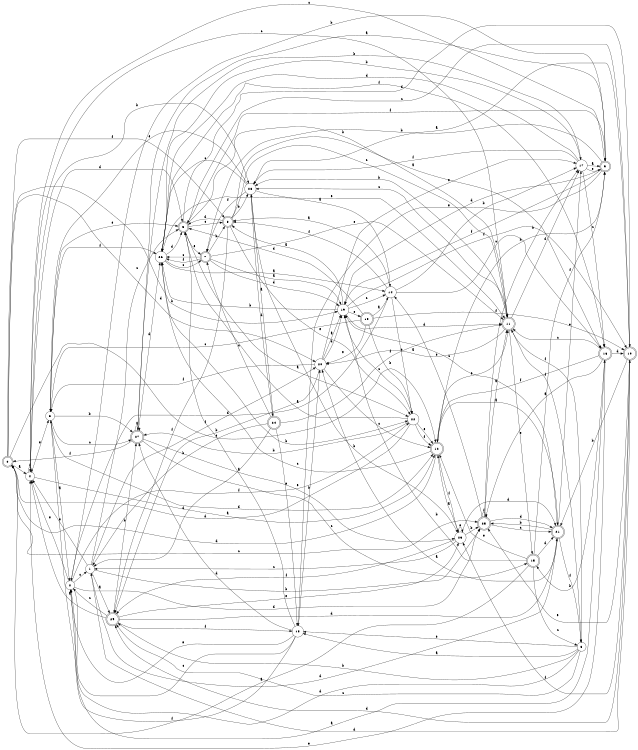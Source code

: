 digraph n24_5 {
__start0 [label="" shape="none"];

rankdir=LR;
size="8,5";

s0 [style="rounded,filled", color="black", fillcolor="white" shape="doublecircle", label="0"];
s1 [style="filled", color="black", fillcolor="white" shape="circle", label="1"];
s2 [style="filled", color="black", fillcolor="white" shape="circle", label="2"];
s3 [style="filled", color="black", fillcolor="white" shape="circle", label="3"];
s4 [style="filled", color="black", fillcolor="white" shape="circle", label="4"];
s5 [style="rounded,filled", color="black", fillcolor="white" shape="doublecircle", label="5"];
s6 [style="filled", color="black", fillcolor="white" shape="circle", label="6"];
s7 [style="rounded,filled", color="black", fillcolor="white" shape="doublecircle", label="7"];
s8 [style="rounded,filled", color="black", fillcolor="white" shape="doublecircle", label="8"];
s9 [style="rounded,filled", color="black", fillcolor="white" shape="doublecircle", label="9"];
s10 [style="rounded,filled", color="black", fillcolor="white" shape="doublecircle", label="10"];
s11 [style="rounded,filled", color="black", fillcolor="white" shape="doublecircle", label="11"];
s12 [style="rounded,filled", color="black", fillcolor="white" shape="doublecircle", label="12"];
s13 [style="rounded,filled", color="black", fillcolor="white" shape="doublecircle", label="13"];
s14 [style="filled", color="black", fillcolor="white" shape="circle", label="14"];
s15 [style="rounded,filled", color="black", fillcolor="white" shape="doublecircle", label="15"];
s16 [style="rounded,filled", color="black", fillcolor="white" shape="doublecircle", label="16"];
s17 [style="filled", color="black", fillcolor="white" shape="circle", label="17"];
s18 [style="filled", color="black", fillcolor="white" shape="circle", label="18"];
s19 [style="filled", color="black", fillcolor="white" shape="circle", label="19"];
s20 [style="filled", color="black", fillcolor="white" shape="circle", label="20"];
s21 [style="rounded,filled", color="black", fillcolor="white" shape="doublecircle", label="21"];
s22 [style="filled", color="black", fillcolor="white" shape="circle", label="22"];
s23 [style="filled", color="black", fillcolor="white" shape="circle", label="23"];
s24 [style="rounded,filled", color="black", fillcolor="white" shape="doublecircle", label="24"];
s25 [style="rounded,filled", color="black", fillcolor="white" shape="doublecircle", label="25"];
s26 [style="filled", color="black", fillcolor="white" shape="circle", label="26"];
s27 [style="rounded,filled", color="black", fillcolor="white" shape="doublecircle", label="27"];
s28 [style="filled", color="black", fillcolor="white" shape="circle", label="28"];
s29 [style="rounded,filled", color="black", fillcolor="white" shape="doublecircle", label="29"];
s0 -> s4 [label="a"];
s0 -> s19 [label="b"];
s0 -> s25 [label="c"];
s0 -> s20 [label="d"];
s0 -> s12 [label="e"];
s0 -> s8 [label="f"];
s1 -> s29 [label="a"];
s1 -> s25 [label="b"];
s1 -> s5 [label="c"];
s1 -> s10 [label="d"];
s1 -> s4 [label="e"];
s1 -> s20 [label="f"];
s2 -> s16 [label="a"];
s2 -> s9 [label="b"];
s2 -> s1 [label="c"];
s2 -> s25 [label="d"];
s2 -> s4 [label="e"];
s2 -> s22 [label="f"];
s3 -> s2 [label="a"];
s3 -> s27 [label="b"];
s3 -> s27 [label="c"];
s3 -> s12 [label="d"];
s3 -> s5 [label="e"];
s3 -> s26 [label="f"];
s4 -> s12 [label="a"];
s4 -> s28 [label="b"];
s4 -> s11 [label="c"];
s4 -> s5 [label="d"];
s4 -> s3 [label="e"];
s4 -> s4 [label="f"];
s5 -> s22 [label="a"];
s5 -> s11 [label="b"];
s5 -> s8 [label="c"];
s5 -> s10 [label="d"];
s5 -> s7 [label="e"];
s5 -> s9 [label="f"];
s6 -> s18 [label="a"];
s6 -> s29 [label="b"];
s6 -> s29 [label="c"];
s6 -> s2 [label="d"];
s6 -> s18 [label="e"];
s6 -> s11 [label="f"];
s7 -> s19 [label="a"];
s7 -> s8 [label="b"];
s7 -> s26 [label="c"];
s7 -> s19 [label="d"];
s7 -> s11 [label="e"];
s7 -> s26 [label="f"];
s8 -> s16 [label="a"];
s8 -> s28 [label="b"];
s8 -> s11 [label="c"];
s8 -> s5 [label="d"];
s8 -> s22 [label="e"];
s8 -> s29 [label="f"];
s9 -> s27 [label="a"];
s9 -> s7 [label="b"];
s9 -> s4 [label="c"];
s9 -> s19 [label="d"];
s9 -> s18 [label="e"];
s9 -> s19 [label="f"];
s10 -> s28 [label="a"];
s10 -> s21 [label="b"];
s10 -> s5 [label="c"];
s10 -> s29 [label="d"];
s10 -> s25 [label="e"];
s10 -> s23 [label="f"];
s11 -> s20 [label="a"];
s11 -> s28 [label="b"];
s11 -> s28 [label="c"];
s11 -> s17 [label="d"];
s11 -> s15 [label="e"];
s11 -> s6 [label="f"];
s12 -> s21 [label="a"];
s12 -> s9 [label="b"];
s12 -> s26 [label="c"];
s12 -> s0 [label="d"];
s12 -> s11 [label="e"];
s12 -> s23 [label="f"];
s13 -> s14 [label="a"];
s13 -> s22 [label="b"];
s13 -> s3 [label="c"];
s13 -> s5 [label="d"];
s13 -> s20 [label="e"];
s13 -> s10 [label="f"];
s14 -> s8 [label="a"];
s14 -> s17 [label="b"];
s14 -> s16 [label="c"];
s14 -> s2 [label="d"];
s14 -> s22 [label="e"];
s14 -> s8 [label="f"];
s15 -> s0 [label="a"];
s15 -> s19 [label="b"];
s15 -> s6 [label="c"];
s15 -> s21 [label="d"];
s15 -> s12 [label="e"];
s15 -> s9 [label="f"];
s16 -> s25 [label="a"];
s16 -> s15 [label="b"];
s16 -> s11 [label="c"];
s16 -> s10 [label="d"];
s16 -> s4 [label="e"];
s16 -> s12 [label="f"];
s17 -> s9 [label="a"];
s17 -> s26 [label="b"];
s17 -> s16 [label="c"];
s17 -> s26 [label="d"];
s17 -> s9 [label="e"];
s17 -> s28 [label="f"];
s18 -> s5 [label="a"];
s18 -> s20 [label="b"];
s18 -> s2 [label="c"];
s18 -> s27 [label="d"];
s18 -> s2 [label="e"];
s18 -> s3 [label="f"];
s19 -> s8 [label="a"];
s19 -> s26 [label="b"];
s19 -> s14 [label="c"];
s19 -> s11 [label="d"];
s19 -> s13 [label="e"];
s19 -> s10 [label="f"];
s20 -> s19 [label="a"];
s20 -> s29 [label="b"];
s20 -> s12 [label="c"];
s20 -> s19 [label="d"];
s20 -> s17 [label="e"];
s20 -> s3 [label="f"];
s21 -> s20 [label="a"];
s21 -> s25 [label="b"];
s21 -> s19 [label="c"];
s21 -> s1 [label="d"];
s21 -> s17 [label="e"];
s21 -> s6 [label="f"];
s22 -> s5 [label="a"];
s22 -> s27 [label="b"];
s22 -> s19 [label="c"];
s22 -> s0 [label="d"];
s22 -> s12 [label="e"];
s22 -> s12 [label="f"];
s23 -> s12 [label="a"];
s23 -> s25 [label="b"];
s23 -> s1 [label="c"];
s23 -> s21 [label="d"];
s23 -> s23 [label="e"];
s23 -> s29 [label="f"];
s24 -> s28 [label="a"];
s24 -> s1 [label="b"];
s24 -> s7 [label="c"];
s24 -> s1 [label="d"];
s24 -> s18 [label="e"];
s24 -> s11 [label="f"];
s25 -> s11 [label="a"];
s25 -> s17 [label="b"];
s25 -> s21 [label="c"];
s25 -> s21 [label="d"];
s25 -> s14 [label="e"];
s25 -> s25 [label="f"];
s26 -> s14 [label="a"];
s26 -> s22 [label="b"];
s26 -> s7 [label="c"];
s26 -> s5 [label="d"];
s26 -> s11 [label="e"];
s26 -> s16 [label="f"];
s27 -> s27 [label="a"];
s27 -> s17 [label="b"];
s27 -> s15 [label="c"];
s27 -> s26 [label="d"];
s27 -> s23 [label="e"];
s27 -> s0 [label="f"];
s28 -> s14 [label="a"];
s28 -> s23 [label="b"];
s28 -> s26 [label="c"];
s28 -> s24 [label="d"];
s28 -> s3 [label="e"];
s28 -> s7 [label="f"];
s29 -> s4 [label="a"];
s29 -> s27 [label="b"];
s29 -> s2 [label="c"];
s29 -> s21 [label="d"];
s29 -> s23 [label="e"];
s29 -> s18 [label="f"];

}